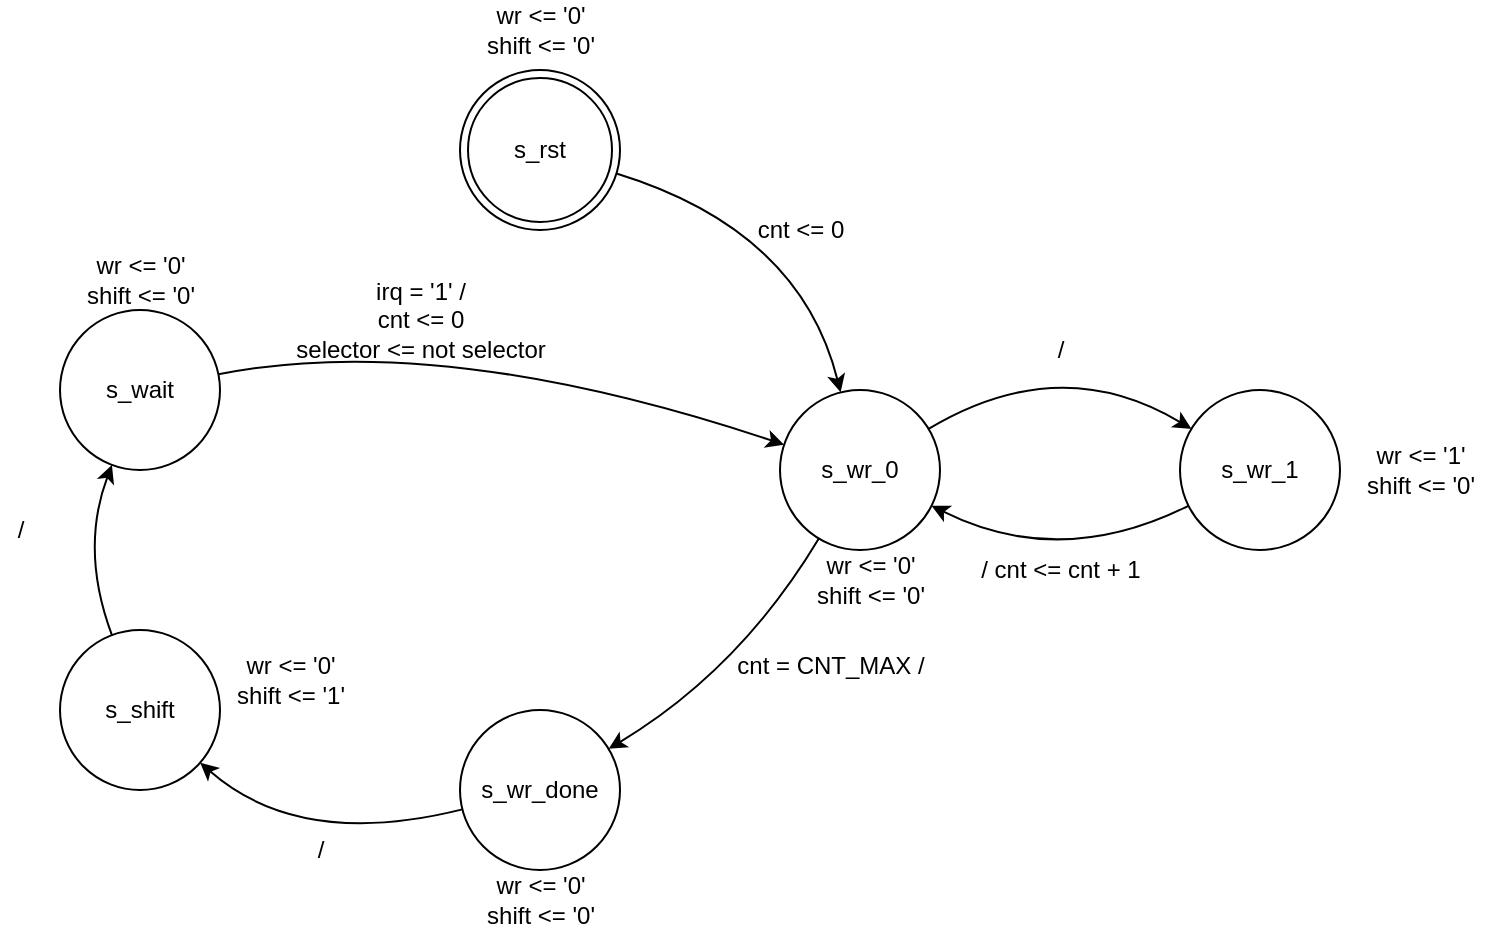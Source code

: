 <mxfile version="16.5.6" type="github">
  <diagram id="fQiar5RYDMq4_yy8F3EV" name="Page-1">
    <mxGraphModel dx="982" dy="562" grid="1" gridSize="10" guides="1" tooltips="1" connect="1" arrows="1" fold="1" page="1" pageScale="1" pageWidth="850" pageHeight="1100" math="0" shadow="0">
      <root>
        <mxCell id="0" />
        <mxCell id="1" parent="0" />
        <mxCell id="7ZFGauINO0oHqFnyAmV4-1" value="s_rst" style="ellipse;shape=doubleEllipse;whiteSpace=wrap;html=1;aspect=fixed;" vertex="1" parent="1">
          <mxGeometry x="240" y="320" width="80" height="80" as="geometry" />
        </mxCell>
        <mxCell id="7ZFGauINO0oHqFnyAmV4-2" value="s_wr_0" style="ellipse;whiteSpace=wrap;html=1;aspect=fixed;" vertex="1" parent="1">
          <mxGeometry x="400" y="480" width="80" height="80" as="geometry" />
        </mxCell>
        <mxCell id="7ZFGauINO0oHqFnyAmV4-3" value="" style="curved=1;endArrow=classic;html=1;rounded=0;" edge="1" parent="1" source="7ZFGauINO0oHqFnyAmV4-1" target="7ZFGauINO0oHqFnyAmV4-2">
          <mxGeometry width="50" height="50" relative="1" as="geometry">
            <mxPoint x="350" y="460" as="sourcePoint" />
            <mxPoint x="400" y="410" as="targetPoint" />
            <Array as="points">
              <mxPoint x="410" y="400" />
            </Array>
          </mxGeometry>
        </mxCell>
        <mxCell id="7ZFGauINO0oHqFnyAmV4-4" value="cnt &amp;lt;= 0" style="text;html=1;align=center;verticalAlign=middle;resizable=0;points=[];autosize=1;strokeColor=none;fillColor=none;" vertex="1" parent="1">
          <mxGeometry x="380" y="390" width="60" height="20" as="geometry" />
        </mxCell>
        <mxCell id="7ZFGauINO0oHqFnyAmV4-5" value="s_wr_1" style="ellipse;whiteSpace=wrap;html=1;aspect=fixed;" vertex="1" parent="1">
          <mxGeometry x="600" y="480" width="80" height="80" as="geometry" />
        </mxCell>
        <mxCell id="7ZFGauINO0oHqFnyAmV4-6" value="" style="curved=1;endArrow=classic;html=1;rounded=0;" edge="1" parent="1" source="7ZFGauINO0oHqFnyAmV4-2" target="7ZFGauINO0oHqFnyAmV4-5">
          <mxGeometry width="50" height="50" relative="1" as="geometry">
            <mxPoint x="490" y="490" as="sourcePoint" />
            <mxPoint x="540" y="440" as="targetPoint" />
            <Array as="points">
              <mxPoint x="540" y="460" />
            </Array>
          </mxGeometry>
        </mxCell>
        <mxCell id="7ZFGauINO0oHqFnyAmV4-7" value="&lt;div&gt;wr &amp;lt;= &#39;0&#39;&lt;/div&gt;shift &amp;lt;= &#39;0&#39;" style="text;html=1;align=center;verticalAlign=middle;resizable=0;points=[];autosize=1;strokeColor=none;fillColor=none;" vertex="1" parent="1">
          <mxGeometry x="410" y="560" width="70" height="30" as="geometry" />
        </mxCell>
        <mxCell id="7ZFGauINO0oHqFnyAmV4-8" value="&lt;div&gt;wr &amp;lt;= &#39;0&#39;&lt;/div&gt;shift &amp;lt;= &#39;0&#39;" style="text;html=1;align=center;verticalAlign=middle;resizable=0;points=[];autosize=1;strokeColor=none;fillColor=none;" vertex="1" parent="1">
          <mxGeometry x="245" y="285" width="70" height="30" as="geometry" />
        </mxCell>
        <mxCell id="7ZFGauINO0oHqFnyAmV4-9" value="&lt;div&gt;wr &amp;lt;= &#39;1&#39;&lt;/div&gt;shift &amp;lt;= &#39;0&#39;" style="text;html=1;align=center;verticalAlign=middle;resizable=0;points=[];autosize=1;strokeColor=none;fillColor=none;" vertex="1" parent="1">
          <mxGeometry x="685" y="505" width="70" height="30" as="geometry" />
        </mxCell>
        <mxCell id="7ZFGauINO0oHqFnyAmV4-10" value="/" style="text;html=1;align=center;verticalAlign=middle;resizable=0;points=[];autosize=1;strokeColor=none;fillColor=none;" vertex="1" parent="1">
          <mxGeometry x="530" y="450" width="20" height="20" as="geometry" />
        </mxCell>
        <mxCell id="7ZFGauINO0oHqFnyAmV4-11" value="" style="curved=1;endArrow=classic;html=1;rounded=0;" edge="1" parent="1" source="7ZFGauINO0oHqFnyAmV4-5" target="7ZFGauINO0oHqFnyAmV4-2">
          <mxGeometry width="50" height="50" relative="1" as="geometry">
            <mxPoint x="600" y="650" as="sourcePoint" />
            <mxPoint x="650" y="600" as="targetPoint" />
            <Array as="points">
              <mxPoint x="540" y="570" />
            </Array>
          </mxGeometry>
        </mxCell>
        <mxCell id="7ZFGauINO0oHqFnyAmV4-12" value="/ cnt &amp;lt;= cnt + 1" style="text;html=1;align=center;verticalAlign=middle;resizable=0;points=[];autosize=1;strokeColor=none;fillColor=none;" vertex="1" parent="1">
          <mxGeometry x="490" y="560" width="100" height="20" as="geometry" />
        </mxCell>
        <mxCell id="7ZFGauINO0oHqFnyAmV4-13" value="s_wr_done" style="ellipse;whiteSpace=wrap;html=1;aspect=fixed;" vertex="1" parent="1">
          <mxGeometry x="240" y="640" width="80" height="80" as="geometry" />
        </mxCell>
        <mxCell id="7ZFGauINO0oHqFnyAmV4-14" value="" style="curved=1;endArrow=classic;html=1;rounded=0;" edge="1" parent="1" source="7ZFGauINO0oHqFnyAmV4-2" target="7ZFGauINO0oHqFnyAmV4-13">
          <mxGeometry width="50" height="50" relative="1" as="geometry">
            <mxPoint x="250" y="610" as="sourcePoint" />
            <mxPoint x="300" y="560" as="targetPoint" />
            <Array as="points">
              <mxPoint x="380" y="620" />
            </Array>
          </mxGeometry>
        </mxCell>
        <mxCell id="7ZFGauINO0oHqFnyAmV4-15" value="&lt;div&gt;cnt = CNT_MAX /&lt;/div&gt;&lt;div&gt;&lt;br&gt;&lt;/div&gt;" style="text;html=1;align=center;verticalAlign=middle;resizable=0;points=[];autosize=1;strokeColor=none;fillColor=none;" vertex="1" parent="1">
          <mxGeometry x="370" y="610" width="110" height="30" as="geometry" />
        </mxCell>
        <mxCell id="7ZFGauINO0oHqFnyAmV4-16" value="s_shift" style="ellipse;whiteSpace=wrap;html=1;aspect=fixed;" vertex="1" parent="1">
          <mxGeometry x="40" y="600" width="80" height="80" as="geometry" />
        </mxCell>
        <mxCell id="7ZFGauINO0oHqFnyAmV4-18" value="" style="curved=1;endArrow=classic;html=1;rounded=0;" edge="1" parent="1" source="7ZFGauINO0oHqFnyAmV4-13" target="7ZFGauINO0oHqFnyAmV4-16">
          <mxGeometry width="50" height="50" relative="1" as="geometry">
            <mxPoint x="110" y="790" as="sourcePoint" />
            <mxPoint x="160" y="740" as="targetPoint" />
            <Array as="points">
              <mxPoint x="160" y="710" />
            </Array>
          </mxGeometry>
        </mxCell>
        <mxCell id="7ZFGauINO0oHqFnyAmV4-19" value="/" style="text;html=1;align=center;verticalAlign=middle;resizable=0;points=[];autosize=1;strokeColor=none;fillColor=none;" vertex="1" parent="1">
          <mxGeometry x="160" y="700" width="20" height="20" as="geometry" />
        </mxCell>
        <mxCell id="7ZFGauINO0oHqFnyAmV4-20" value="s_wait" style="ellipse;whiteSpace=wrap;html=1;aspect=fixed;" vertex="1" parent="1">
          <mxGeometry x="40" y="440" width="80" height="80" as="geometry" />
        </mxCell>
        <mxCell id="7ZFGauINO0oHqFnyAmV4-21" value="" style="curved=1;endArrow=classic;html=1;rounded=0;" edge="1" parent="1" source="7ZFGauINO0oHqFnyAmV4-16" target="7ZFGauINO0oHqFnyAmV4-20">
          <mxGeometry width="50" height="50" relative="1" as="geometry">
            <mxPoint x="20" y="590" as="sourcePoint" />
            <mxPoint x="70" y="540" as="targetPoint" />
            <Array as="points">
              <mxPoint x="50" y="560" />
            </Array>
          </mxGeometry>
        </mxCell>
        <mxCell id="7ZFGauINO0oHqFnyAmV4-22" value="/" style="text;html=1;align=center;verticalAlign=middle;resizable=0;points=[];autosize=1;strokeColor=none;fillColor=none;" vertex="1" parent="1">
          <mxGeometry x="10" y="540" width="20" height="20" as="geometry" />
        </mxCell>
        <mxCell id="7ZFGauINO0oHqFnyAmV4-23" value="" style="curved=1;endArrow=classic;html=1;rounded=0;" edge="1" parent="1" source="7ZFGauINO0oHqFnyAmV4-20" target="7ZFGauINO0oHqFnyAmV4-2">
          <mxGeometry width="50" height="50" relative="1" as="geometry">
            <mxPoint x="190" y="500" as="sourcePoint" />
            <mxPoint x="240" y="450" as="targetPoint" />
            <Array as="points">
              <mxPoint x="230" y="450" />
            </Array>
          </mxGeometry>
        </mxCell>
        <mxCell id="7ZFGauINO0oHqFnyAmV4-24" value="&lt;div&gt;irq = &#39;1&#39; /&lt;/div&gt;&lt;div&gt;cnt &amp;lt;= 0&lt;/div&gt;&lt;div&gt;selector &amp;lt;= not selector&lt;br&gt;&lt;/div&gt;" style="text;html=1;align=center;verticalAlign=middle;resizable=0;points=[];autosize=1;strokeColor=none;fillColor=none;" vertex="1" parent="1">
          <mxGeometry x="150" y="420" width="140" height="50" as="geometry" />
        </mxCell>
        <mxCell id="7ZFGauINO0oHqFnyAmV4-25" value="&lt;div&gt;wr &amp;lt;= &#39;0&#39;&lt;/div&gt;shift &amp;lt;= &#39;0&#39;" style="text;html=1;align=center;verticalAlign=middle;resizable=0;points=[];autosize=1;strokeColor=none;fillColor=none;" vertex="1" parent="1">
          <mxGeometry x="245" y="720" width="70" height="30" as="geometry" />
        </mxCell>
        <mxCell id="7ZFGauINO0oHqFnyAmV4-26" value="&lt;div&gt;wr &amp;lt;= &#39;0&#39;&lt;/div&gt;shift &amp;lt;= &#39;1&#39;" style="text;html=1;align=center;verticalAlign=middle;resizable=0;points=[];autosize=1;strokeColor=none;fillColor=none;" vertex="1" parent="1">
          <mxGeometry x="120" y="610" width="70" height="30" as="geometry" />
        </mxCell>
        <mxCell id="7ZFGauINO0oHqFnyAmV4-27" value="&lt;div&gt;wr &amp;lt;= &#39;0&#39;&lt;/div&gt;shift &amp;lt;= &#39;0&#39;" style="text;html=1;align=center;verticalAlign=middle;resizable=0;points=[];autosize=1;strokeColor=none;fillColor=none;" vertex="1" parent="1">
          <mxGeometry x="45" y="410" width="70" height="30" as="geometry" />
        </mxCell>
      </root>
    </mxGraphModel>
  </diagram>
</mxfile>
